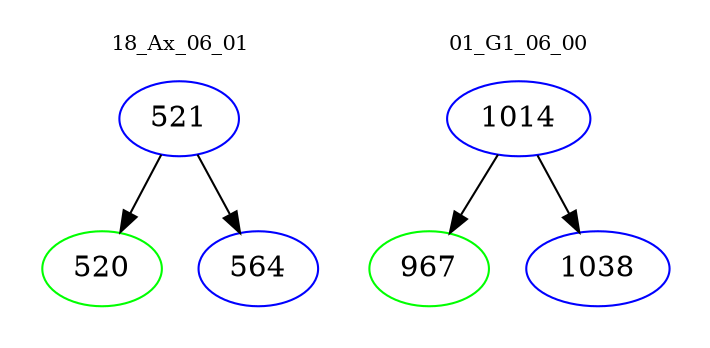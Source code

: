 digraph{
subgraph cluster_0 {
color = white
label = "18_Ax_06_01";
fontsize=10;
T0_521 [label="521", color="blue"]
T0_521 -> T0_520 [color="black"]
T0_520 [label="520", color="green"]
T0_521 -> T0_564 [color="black"]
T0_564 [label="564", color="blue"]
}
subgraph cluster_1 {
color = white
label = "01_G1_06_00";
fontsize=10;
T1_1014 [label="1014", color="blue"]
T1_1014 -> T1_967 [color="black"]
T1_967 [label="967", color="green"]
T1_1014 -> T1_1038 [color="black"]
T1_1038 [label="1038", color="blue"]
}
}
